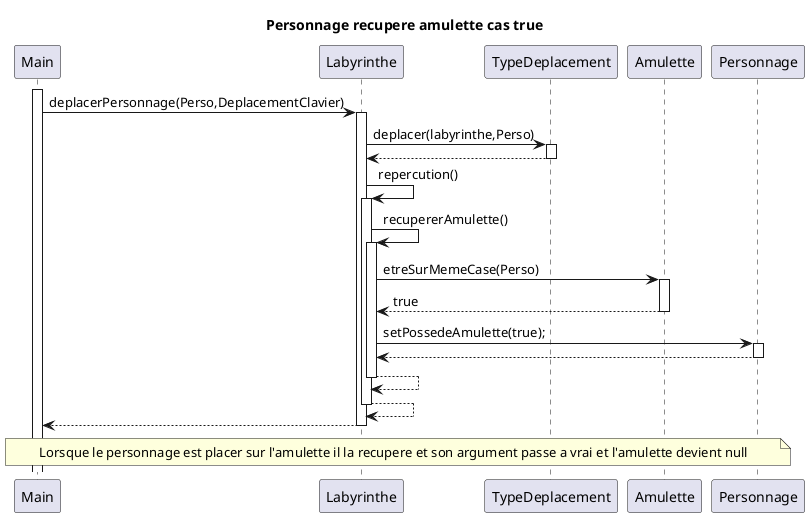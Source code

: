 @startuml
participant Main
title : Personnage recupere amulette cas true
activate Main
Main -> Labyrinthe : deplacerPersonnage(Perso,DeplacementClavier)
activate Labyrinthe
Labyrinthe -> TypeDeplacement : deplacer(labyrinthe,Perso)
activate TypeDeplacement
TypeDeplacement --> Labyrinthe
deactivate TypeDeplacement
Labyrinthe -> Labyrinthe : repercution()
activate Labyrinthe
Labyrinthe -> Labyrinthe : recupererAmulette()
activate Labyrinthe

Labyrinthe -> Amulette : etreSurMemeCase(Perso)
activate Amulette
Amulette --> Labyrinthe : true
deactivate Amulette
Labyrinthe -> Personnage : setPossedeAmulette(true);
activate Personnage
Personnage --> Labyrinthe
deactivate Personnage
Labyrinthe --> Labyrinthe
deactivate Labyrinthe
Labyrinthe --> Labyrinthe
deactivate Labyrinthe

return


note across
Lorsque le personnage est placer sur l'amulette il la recupere et son argument passe a vrai et l'amulette devient null
end note
@enduml